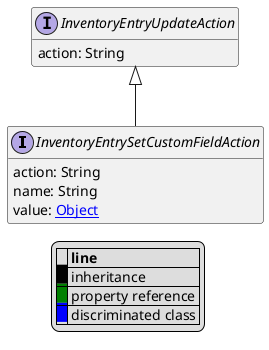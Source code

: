 @startuml

hide empty fields
hide empty methods
legend
|= |= line |
|<back:black>   </back>| inheritance |
|<back:green>   </back>| property reference |
|<back:blue>   </back>| discriminated class |
endlegend
interface InventoryEntrySetCustomFieldAction [[InventoryEntrySetCustomFieldAction.svg]] extends InventoryEntryUpdateAction {
    action: String
    name: String
    value: [[Object.svg Object]]
}
interface InventoryEntryUpdateAction [[InventoryEntryUpdateAction.svg]]  {
    action: String
}





@enduml
